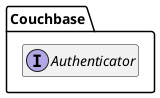 @startuml
set namespaceSeparator \\
hide members
hide << alias >> circle

interface Couchbase\\Authenticator
@enduml
